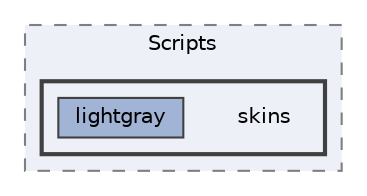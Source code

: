 digraph "Web/Modules/EleWise.ELMA.BPM.Web.Content/Scripts/skins"
{
 // LATEX_PDF_SIZE
  bgcolor="transparent";
  edge [fontname=Helvetica,fontsize=10,labelfontname=Helvetica,labelfontsize=10];
  node [fontname=Helvetica,fontsize=10,shape=box,height=0.2,width=0.4];
  compound=true
  subgraph clusterdir_b1c7d0bb332f93b2dde44b4a76397c8c {
    graph [ bgcolor="#edf0f7", pencolor="grey50", label="Scripts", fontname=Helvetica,fontsize=10 style="filled,dashed", URL="dir_b1c7d0bb332f93b2dde44b4a76397c8c.html",tooltip=""]
  subgraph clusterdir_9348b524113b376174a1ae82d2287666 {
    graph [ bgcolor="#edf0f7", pencolor="grey25", label="", fontname=Helvetica,fontsize=10 style="filled,bold", URL="dir_9348b524113b376174a1ae82d2287666.html",tooltip=""]
    dir_9348b524113b376174a1ae82d2287666 [shape=plaintext, label="skins"];
  dir_61748253ed5266cd37fe272e274b4ec5 [label="lightgray", fillcolor="#a2b4d6", color="grey25", style="filled", URL="dir_61748253ed5266cd37fe272e274b4ec5.html",tooltip=""];
  }
  }
}
